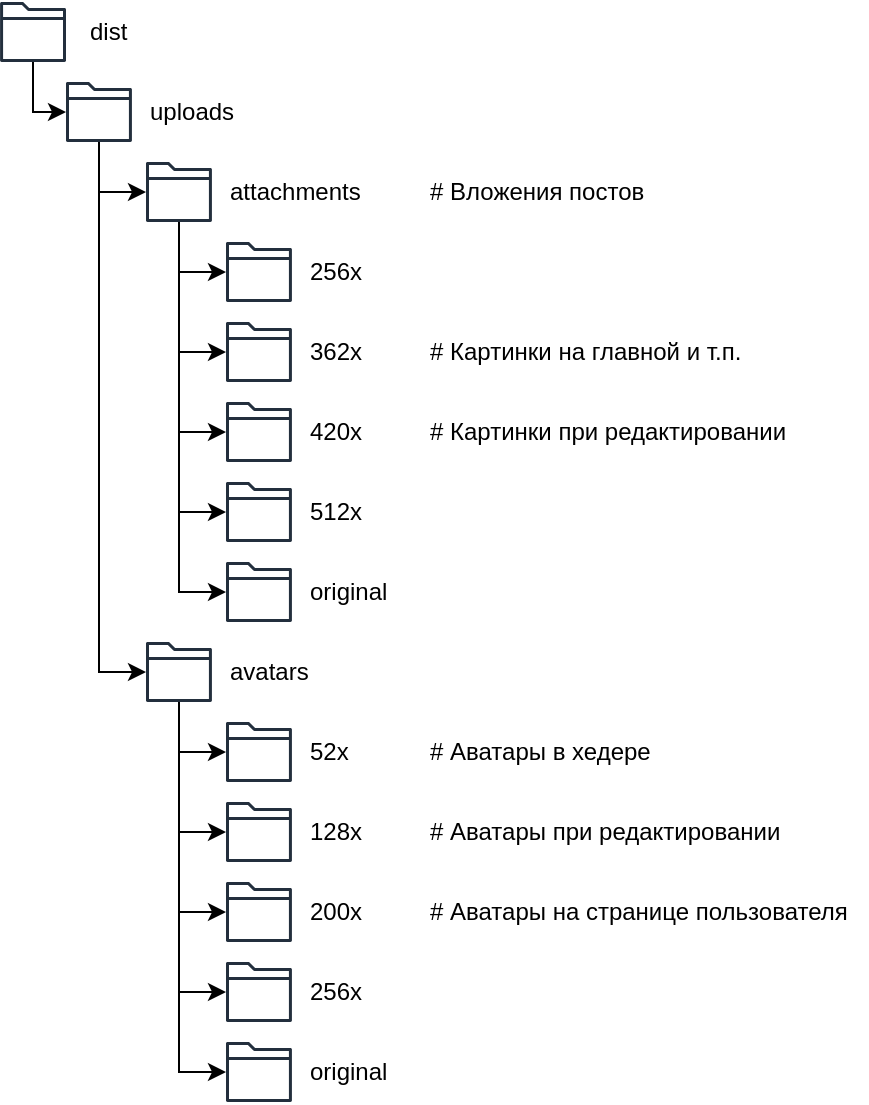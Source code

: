 <mxfile version="24.8.0">
  <diagram name="Page-1" id="s7l1FUhFSq9NTNYEGNxW">
    <mxGraphModel dx="893" dy="472" grid="1" gridSize="10" guides="1" tooltips="1" connect="1" arrows="1" fold="1" page="1" pageScale="1" pageWidth="827" pageHeight="1169" math="0" shadow="0">
      <root>
        <mxCell id="0" />
        <mxCell id="1" parent="0" />
        <mxCell id="O4Gd_cCBchX_9klKInyu-3" style="edgeStyle=orthogonalEdgeStyle;rounded=0;orthogonalLoop=1;jettySize=auto;html=1;" edge="1" parent="1" source="O4Gd_cCBchX_9klKInyu-1" target="O4Gd_cCBchX_9klKInyu-2">
          <mxGeometry relative="1" as="geometry">
            <mxPoint x="210" y="150" as="targetPoint" />
            <Array as="points">
              <mxPoint x="216" y="135" />
            </Array>
          </mxGeometry>
        </mxCell>
        <mxCell id="O4Gd_cCBchX_9klKInyu-25" style="edgeStyle=orthogonalEdgeStyle;rounded=0;orthogonalLoop=1;jettySize=auto;html=1;" edge="1" parent="1" source="O4Gd_cCBchX_9klKInyu-1" target="O4Gd_cCBchX_9klKInyu-19">
          <mxGeometry relative="1" as="geometry">
            <Array as="points">
              <mxPoint x="216" y="375" />
            </Array>
          </mxGeometry>
        </mxCell>
        <mxCell id="O4Gd_cCBchX_9klKInyu-1" value="" style="sketch=0;outlineConnect=0;fontColor=#232F3E;gradientColor=none;fillColor=#232F3D;strokeColor=none;dashed=0;verticalLabelPosition=bottom;verticalAlign=top;align=center;html=1;fontSize=12;fontStyle=0;aspect=fixed;pointerEvents=1;shape=mxgraph.aws4.folder;" vertex="1" parent="1">
          <mxGeometry x="200" y="80" width="32.96" height="30" as="geometry" />
        </mxCell>
        <mxCell id="O4Gd_cCBchX_9klKInyu-9" style="edgeStyle=orthogonalEdgeStyle;rounded=0;orthogonalLoop=1;jettySize=auto;html=1;" edge="1" parent="1" source="O4Gd_cCBchX_9klKInyu-2" target="O4Gd_cCBchX_9klKInyu-4">
          <mxGeometry relative="1" as="geometry">
            <Array as="points">
              <mxPoint x="256" y="175" />
            </Array>
          </mxGeometry>
        </mxCell>
        <mxCell id="O4Gd_cCBchX_9klKInyu-10" style="edgeStyle=orthogonalEdgeStyle;rounded=0;orthogonalLoop=1;jettySize=auto;html=1;" edge="1" parent="1" source="O4Gd_cCBchX_9klKInyu-2" target="O4Gd_cCBchX_9klKInyu-5">
          <mxGeometry relative="1" as="geometry">
            <Array as="points">
              <mxPoint x="256" y="215" />
            </Array>
          </mxGeometry>
        </mxCell>
        <mxCell id="O4Gd_cCBchX_9klKInyu-11" style="edgeStyle=orthogonalEdgeStyle;rounded=0;orthogonalLoop=1;jettySize=auto;html=1;" edge="1" parent="1" source="O4Gd_cCBchX_9klKInyu-2" target="O4Gd_cCBchX_9klKInyu-6">
          <mxGeometry relative="1" as="geometry">
            <Array as="points">
              <mxPoint x="256" y="255" />
            </Array>
          </mxGeometry>
        </mxCell>
        <mxCell id="O4Gd_cCBchX_9klKInyu-12" style="edgeStyle=orthogonalEdgeStyle;rounded=0;orthogonalLoop=1;jettySize=auto;html=1;" edge="1" parent="1" source="O4Gd_cCBchX_9klKInyu-2" target="O4Gd_cCBchX_9klKInyu-7">
          <mxGeometry relative="1" as="geometry">
            <Array as="points">
              <mxPoint x="256" y="295" />
            </Array>
          </mxGeometry>
        </mxCell>
        <mxCell id="O4Gd_cCBchX_9klKInyu-13" style="edgeStyle=orthogonalEdgeStyle;rounded=0;orthogonalLoop=1;jettySize=auto;html=1;" edge="1" parent="1" source="O4Gd_cCBchX_9klKInyu-2" target="O4Gd_cCBchX_9klKInyu-8">
          <mxGeometry relative="1" as="geometry">
            <Array as="points">
              <mxPoint x="256" y="335" />
            </Array>
          </mxGeometry>
        </mxCell>
        <mxCell id="O4Gd_cCBchX_9klKInyu-2" value="" style="sketch=0;outlineConnect=0;fontColor=#232F3E;gradientColor=none;fillColor=#232F3D;strokeColor=none;dashed=0;verticalLabelPosition=bottom;verticalAlign=top;align=center;html=1;fontSize=12;fontStyle=0;aspect=fixed;pointerEvents=1;shape=mxgraph.aws4.folder;" vertex="1" parent="1">
          <mxGeometry x="240" y="120" width="32.96" height="30" as="geometry" />
        </mxCell>
        <mxCell id="O4Gd_cCBchX_9klKInyu-4" value="" style="sketch=0;outlineConnect=0;fontColor=#232F3E;gradientColor=none;fillColor=#232F3D;strokeColor=none;dashed=0;verticalLabelPosition=bottom;verticalAlign=top;align=center;html=1;fontSize=12;fontStyle=0;aspect=fixed;pointerEvents=1;shape=mxgraph.aws4.folder;" vertex="1" parent="1">
          <mxGeometry x="280" y="160" width="32.96" height="30" as="geometry" />
        </mxCell>
        <mxCell id="O4Gd_cCBchX_9klKInyu-5" value="" style="sketch=0;outlineConnect=0;fontColor=#232F3E;gradientColor=none;fillColor=#232F3D;strokeColor=none;dashed=0;verticalLabelPosition=bottom;verticalAlign=top;align=center;html=1;fontSize=12;fontStyle=0;aspect=fixed;pointerEvents=1;shape=mxgraph.aws4.folder;" vertex="1" parent="1">
          <mxGeometry x="280" y="200" width="32.96" height="30" as="geometry" />
        </mxCell>
        <mxCell id="O4Gd_cCBchX_9klKInyu-6" value="" style="sketch=0;outlineConnect=0;fontColor=#232F3E;gradientColor=none;fillColor=#232F3D;strokeColor=none;dashed=0;verticalLabelPosition=bottom;verticalAlign=top;align=center;html=1;fontSize=12;fontStyle=0;aspect=fixed;pointerEvents=1;shape=mxgraph.aws4.folder;" vertex="1" parent="1">
          <mxGeometry x="280" y="240" width="32.96" height="30" as="geometry" />
        </mxCell>
        <mxCell id="O4Gd_cCBchX_9klKInyu-7" value="" style="sketch=0;outlineConnect=0;fontColor=#232F3E;gradientColor=none;fillColor=#232F3D;strokeColor=none;dashed=0;verticalLabelPosition=bottom;verticalAlign=top;align=center;html=1;fontSize=12;fontStyle=0;aspect=fixed;pointerEvents=1;shape=mxgraph.aws4.folder;" vertex="1" parent="1">
          <mxGeometry x="280" y="280" width="32.96" height="30" as="geometry" />
        </mxCell>
        <mxCell id="O4Gd_cCBchX_9klKInyu-8" value="" style="sketch=0;outlineConnect=0;fontColor=#232F3E;gradientColor=none;fillColor=#232F3D;strokeColor=none;dashed=0;verticalLabelPosition=bottom;verticalAlign=top;align=center;html=1;fontSize=12;fontStyle=0;aspect=fixed;pointerEvents=1;shape=mxgraph.aws4.folder;" vertex="1" parent="1">
          <mxGeometry x="280" y="320" width="32.96" height="30" as="geometry" />
        </mxCell>
        <mxCell id="O4Gd_cCBchX_9klKInyu-14" style="edgeStyle=orthogonalEdgeStyle;rounded=0;orthogonalLoop=1;jettySize=auto;html=1;" edge="1" parent="1" source="O4Gd_cCBchX_9klKInyu-19" target="O4Gd_cCBchX_9klKInyu-20">
          <mxGeometry relative="1" as="geometry">
            <Array as="points">
              <mxPoint x="256" y="415" />
            </Array>
          </mxGeometry>
        </mxCell>
        <mxCell id="O4Gd_cCBchX_9klKInyu-15" style="edgeStyle=orthogonalEdgeStyle;rounded=0;orthogonalLoop=1;jettySize=auto;html=1;" edge="1" parent="1" source="O4Gd_cCBchX_9klKInyu-19" target="O4Gd_cCBchX_9klKInyu-21">
          <mxGeometry relative="1" as="geometry">
            <Array as="points">
              <mxPoint x="256" y="455" />
            </Array>
          </mxGeometry>
        </mxCell>
        <mxCell id="O4Gd_cCBchX_9klKInyu-16" style="edgeStyle=orthogonalEdgeStyle;rounded=0;orthogonalLoop=1;jettySize=auto;html=1;" edge="1" parent="1" source="O4Gd_cCBchX_9klKInyu-19" target="O4Gd_cCBchX_9klKInyu-22">
          <mxGeometry relative="1" as="geometry">
            <Array as="points">
              <mxPoint x="256" y="495" />
            </Array>
          </mxGeometry>
        </mxCell>
        <mxCell id="O4Gd_cCBchX_9klKInyu-17" style="edgeStyle=orthogonalEdgeStyle;rounded=0;orthogonalLoop=1;jettySize=auto;html=1;" edge="1" parent="1" source="O4Gd_cCBchX_9klKInyu-19" target="O4Gd_cCBchX_9klKInyu-23">
          <mxGeometry relative="1" as="geometry">
            <Array as="points">
              <mxPoint x="256" y="535" />
            </Array>
          </mxGeometry>
        </mxCell>
        <mxCell id="O4Gd_cCBchX_9klKInyu-18" style="edgeStyle=orthogonalEdgeStyle;rounded=0;orthogonalLoop=1;jettySize=auto;html=1;" edge="1" parent="1" source="O4Gd_cCBchX_9klKInyu-19" target="O4Gd_cCBchX_9klKInyu-24">
          <mxGeometry relative="1" as="geometry">
            <Array as="points">
              <mxPoint x="256" y="575" />
            </Array>
          </mxGeometry>
        </mxCell>
        <mxCell id="O4Gd_cCBchX_9klKInyu-19" value="" style="sketch=0;outlineConnect=0;fontColor=#232F3E;gradientColor=none;fillColor=#232F3D;strokeColor=none;dashed=0;verticalLabelPosition=bottom;verticalAlign=top;align=center;html=1;fontSize=12;fontStyle=0;aspect=fixed;pointerEvents=1;shape=mxgraph.aws4.folder;" vertex="1" parent="1">
          <mxGeometry x="240" y="360" width="32.96" height="30" as="geometry" />
        </mxCell>
        <mxCell id="O4Gd_cCBchX_9klKInyu-20" value="" style="sketch=0;outlineConnect=0;fontColor=#232F3E;gradientColor=none;fillColor=#232F3D;strokeColor=none;dashed=0;verticalLabelPosition=bottom;verticalAlign=top;align=center;html=1;fontSize=12;fontStyle=0;aspect=fixed;pointerEvents=1;shape=mxgraph.aws4.folder;" vertex="1" parent="1">
          <mxGeometry x="280" y="400" width="32.96" height="30" as="geometry" />
        </mxCell>
        <mxCell id="O4Gd_cCBchX_9klKInyu-21" value="" style="sketch=0;outlineConnect=0;fontColor=#232F3E;gradientColor=none;fillColor=#232F3D;strokeColor=none;dashed=0;verticalLabelPosition=bottom;verticalAlign=top;align=center;html=1;fontSize=12;fontStyle=0;aspect=fixed;pointerEvents=1;shape=mxgraph.aws4.folder;" vertex="1" parent="1">
          <mxGeometry x="280" y="440" width="32.96" height="30" as="geometry" />
        </mxCell>
        <mxCell id="O4Gd_cCBchX_9klKInyu-22" value="" style="sketch=0;outlineConnect=0;fontColor=#232F3E;gradientColor=none;fillColor=#232F3D;strokeColor=none;dashed=0;verticalLabelPosition=bottom;verticalAlign=top;align=center;html=1;fontSize=12;fontStyle=0;aspect=fixed;pointerEvents=1;shape=mxgraph.aws4.folder;" vertex="1" parent="1">
          <mxGeometry x="280" y="480" width="32.96" height="30" as="geometry" />
        </mxCell>
        <mxCell id="O4Gd_cCBchX_9klKInyu-23" value="" style="sketch=0;outlineConnect=0;fontColor=#232F3E;gradientColor=none;fillColor=#232F3D;strokeColor=none;dashed=0;verticalLabelPosition=bottom;verticalAlign=top;align=center;html=1;fontSize=12;fontStyle=0;aspect=fixed;pointerEvents=1;shape=mxgraph.aws4.folder;" vertex="1" parent="1">
          <mxGeometry x="280" y="520" width="32.96" height="30" as="geometry" />
        </mxCell>
        <mxCell id="O4Gd_cCBchX_9klKInyu-24" value="" style="sketch=0;outlineConnect=0;fontColor=#232F3E;gradientColor=none;fillColor=#232F3D;strokeColor=none;dashed=0;verticalLabelPosition=bottom;verticalAlign=top;align=center;html=1;fontSize=12;fontStyle=0;aspect=fixed;pointerEvents=1;shape=mxgraph.aws4.folder;" vertex="1" parent="1">
          <mxGeometry x="280" y="560" width="32.96" height="30" as="geometry" />
        </mxCell>
        <mxCell id="O4Gd_cCBchX_9klKInyu-26" value="attachments" style="text;html=1;align=left;verticalAlign=middle;whiteSpace=wrap;rounded=0;" vertex="1" parent="1">
          <mxGeometry x="280" y="120" width="60" height="30" as="geometry" />
        </mxCell>
        <mxCell id="O4Gd_cCBchX_9klKInyu-27" value="256x" style="text;html=1;align=left;verticalAlign=middle;whiteSpace=wrap;rounded=0;" vertex="1" parent="1">
          <mxGeometry x="320" y="160" width="60" height="30" as="geometry" />
        </mxCell>
        <mxCell id="O4Gd_cCBchX_9klKInyu-29" value="362x" style="text;html=1;align=left;verticalAlign=middle;whiteSpace=wrap;rounded=0;" vertex="1" parent="1">
          <mxGeometry x="320" y="200" width="60" height="30" as="geometry" />
        </mxCell>
        <mxCell id="O4Gd_cCBchX_9klKInyu-30" value="420x" style="text;html=1;align=left;verticalAlign=middle;whiteSpace=wrap;rounded=0;" vertex="1" parent="1">
          <mxGeometry x="320" y="240" width="60" height="30" as="geometry" />
        </mxCell>
        <mxCell id="O4Gd_cCBchX_9klKInyu-31" value="512x" style="text;html=1;align=left;verticalAlign=middle;whiteSpace=wrap;rounded=0;" vertex="1" parent="1">
          <mxGeometry x="320" y="280" width="60" height="30" as="geometry" />
        </mxCell>
        <mxCell id="O4Gd_cCBchX_9klKInyu-32" value="original" style="text;html=1;align=left;verticalAlign=middle;whiteSpace=wrap;rounded=0;" vertex="1" parent="1">
          <mxGeometry x="320" y="320" width="60" height="30" as="geometry" />
        </mxCell>
        <mxCell id="O4Gd_cCBchX_9klKInyu-33" value="52x" style="text;html=1;align=left;verticalAlign=middle;whiteSpace=wrap;rounded=0;" vertex="1" parent="1">
          <mxGeometry x="320" y="400" width="60" height="30" as="geometry" />
        </mxCell>
        <mxCell id="O4Gd_cCBchX_9klKInyu-34" value="128x" style="text;html=1;align=left;verticalAlign=middle;whiteSpace=wrap;rounded=0;" vertex="1" parent="1">
          <mxGeometry x="320" y="440" width="60" height="30" as="geometry" />
        </mxCell>
        <mxCell id="O4Gd_cCBchX_9klKInyu-35" value="200x" style="text;html=1;align=left;verticalAlign=middle;whiteSpace=wrap;rounded=0;" vertex="1" parent="1">
          <mxGeometry x="320" y="480" width="60" height="30" as="geometry" />
        </mxCell>
        <mxCell id="O4Gd_cCBchX_9klKInyu-36" value="256x" style="text;html=1;align=left;verticalAlign=middle;whiteSpace=wrap;rounded=0;" vertex="1" parent="1">
          <mxGeometry x="320" y="520" width="60" height="30" as="geometry" />
        </mxCell>
        <mxCell id="O4Gd_cCBchX_9klKInyu-37" value="original" style="text;html=1;align=left;verticalAlign=middle;whiteSpace=wrap;rounded=0;" vertex="1" parent="1">
          <mxGeometry x="320" y="560" width="60" height="30" as="geometry" />
        </mxCell>
        <mxCell id="O4Gd_cCBchX_9klKInyu-38" value="avatars" style="text;html=1;align=left;verticalAlign=middle;whiteSpace=wrap;rounded=0;" vertex="1" parent="1">
          <mxGeometry x="280" y="360" width="60" height="30" as="geometry" />
        </mxCell>
        <mxCell id="O4Gd_cCBchX_9klKInyu-39" value="uploads" style="text;html=1;align=left;verticalAlign=middle;whiteSpace=wrap;rounded=0;" vertex="1" parent="1">
          <mxGeometry x="240" y="80" width="60" height="30" as="geometry" />
        </mxCell>
        <mxCell id="O4Gd_cCBchX_9klKInyu-41" style="edgeStyle=orthogonalEdgeStyle;rounded=0;orthogonalLoop=1;jettySize=auto;html=1;" edge="1" parent="1" source="O4Gd_cCBchX_9klKInyu-40" target="O4Gd_cCBchX_9klKInyu-1">
          <mxGeometry relative="1" as="geometry">
            <Array as="points">
              <mxPoint x="184" y="95" />
            </Array>
          </mxGeometry>
        </mxCell>
        <mxCell id="O4Gd_cCBchX_9klKInyu-40" value="" style="sketch=0;outlineConnect=0;fontColor=#232F3E;gradientColor=none;fillColor=#232F3D;strokeColor=none;dashed=0;verticalLabelPosition=bottom;verticalAlign=top;align=center;html=1;fontSize=12;fontStyle=0;aspect=fixed;pointerEvents=1;shape=mxgraph.aws4.folder;" vertex="1" parent="1">
          <mxGeometry x="167.04" y="39.98" width="32.96" height="30" as="geometry" />
        </mxCell>
        <mxCell id="O4Gd_cCBchX_9klKInyu-42" value="dist" style="text;html=1;align=left;verticalAlign=middle;whiteSpace=wrap;rounded=0;" vertex="1" parent="1">
          <mxGeometry x="210" y="39.98" width="60" height="30" as="geometry" />
        </mxCell>
        <mxCell id="O4Gd_cCBchX_9klKInyu-43" value="# Вложения постов" style="text;html=1;align=left;verticalAlign=middle;whiteSpace=wrap;rounded=0;" vertex="1" parent="1">
          <mxGeometry x="380" y="120" width="220" height="30" as="geometry" />
        </mxCell>
        <mxCell id="O4Gd_cCBchX_9klKInyu-44" value="# Картинки на главной и т.п." style="text;html=1;align=left;verticalAlign=middle;whiteSpace=wrap;rounded=0;" vertex="1" parent="1">
          <mxGeometry x="380" y="200" width="160" height="30" as="geometry" />
        </mxCell>
        <mxCell id="O4Gd_cCBchX_9klKInyu-45" value="# Картинки при редактировании" style="text;html=1;align=left;verticalAlign=middle;whiteSpace=wrap;rounded=0;" vertex="1" parent="1">
          <mxGeometry x="380" y="240" width="220" height="30" as="geometry" />
        </mxCell>
        <mxCell id="O4Gd_cCBchX_9klKInyu-46" value="# Аватары в хедере" style="text;html=1;align=left;verticalAlign=middle;whiteSpace=wrap;rounded=0;" vertex="1" parent="1">
          <mxGeometry x="380" y="400" width="220" height="30" as="geometry" />
        </mxCell>
        <mxCell id="O4Gd_cCBchX_9klKInyu-47" value="# Аватары при редактировании" style="text;html=1;align=left;verticalAlign=middle;whiteSpace=wrap;rounded=0;" vertex="1" parent="1">
          <mxGeometry x="380" y="440" width="220" height="30" as="geometry" />
        </mxCell>
        <mxCell id="O4Gd_cCBchX_9klKInyu-48" value="# Аватары на странице пользователя" style="text;html=1;align=left;verticalAlign=middle;whiteSpace=wrap;rounded=0;" vertex="1" parent="1">
          <mxGeometry x="380" y="480" width="220" height="30" as="geometry" />
        </mxCell>
      </root>
    </mxGraphModel>
  </diagram>
</mxfile>
